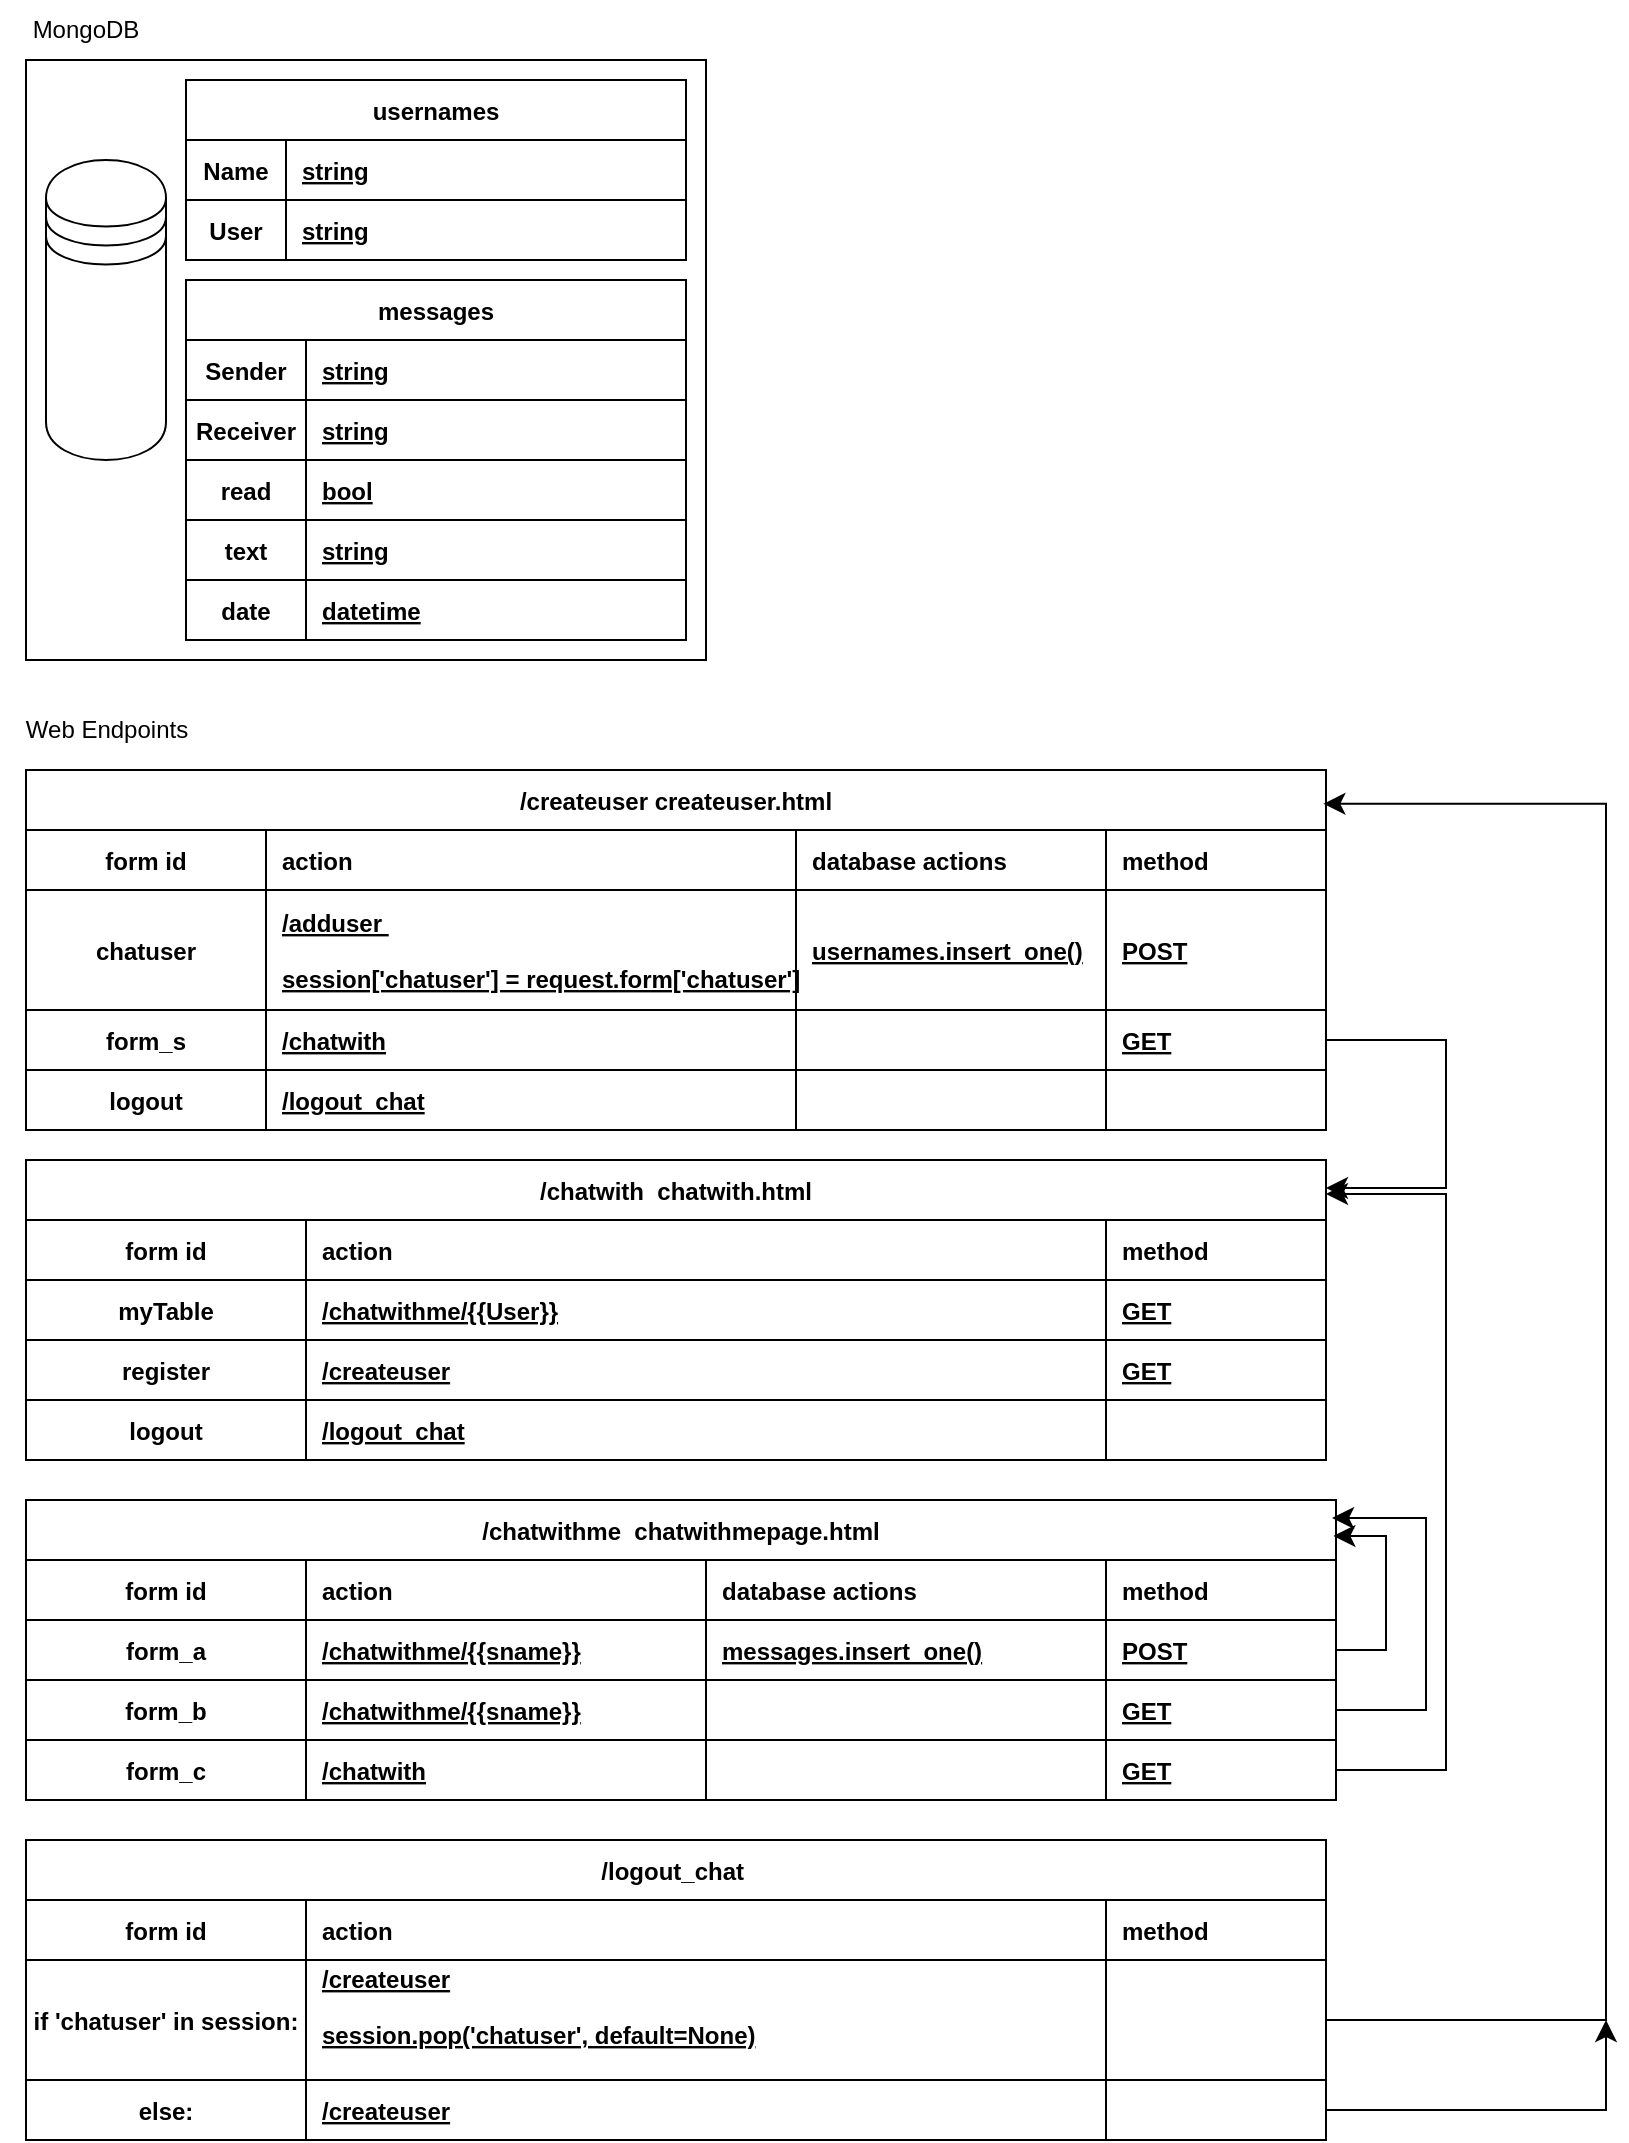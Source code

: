 <mxfile version="24.4.0" type="device">
  <diagram id="R2lEEEUBdFMjLlhIrx00" name="Page-1">
    <mxGraphModel dx="1365" dy="1927" grid="1" gridSize="10" guides="1" tooltips="1" connect="1" arrows="1" fold="1" page="1" pageScale="1" pageWidth="850" pageHeight="1100" math="0" shadow="0" extFonts="Permanent Marker^https://fonts.googleapis.com/css?family=Permanent+Marker">
      <root>
        <mxCell id="0" />
        <mxCell id="1" parent="0" />
        <mxCell id="6fW7ZVG2jqloHNHD9Qu5-41" value="" style="rounded=0;whiteSpace=wrap;html=1;" vertex="1" parent="1">
          <mxGeometry x="250" y="-250" width="340" height="300" as="geometry" />
        </mxCell>
        <mxCell id="C-vyLk0tnHw3VtMMgP7b-23" value="usernames" style="shape=table;startSize=30;container=1;collapsible=1;childLayout=tableLayout;fixedRows=1;rowLines=0;fontStyle=1;align=center;resizeLast=1;" parent="1" vertex="1">
          <mxGeometry x="330" y="-240" width="250" height="90" as="geometry" />
        </mxCell>
        <mxCell id="C-vyLk0tnHw3VtMMgP7b-24" value="" style="shape=partialRectangle;collapsible=0;dropTarget=0;pointerEvents=0;fillColor=none;points=[[0,0.5],[1,0.5]];portConstraint=eastwest;top=0;left=0;right=0;bottom=1;" parent="C-vyLk0tnHw3VtMMgP7b-23" vertex="1">
          <mxGeometry y="30" width="250" height="30" as="geometry" />
        </mxCell>
        <mxCell id="C-vyLk0tnHw3VtMMgP7b-25" value="Name" style="shape=partialRectangle;overflow=hidden;connectable=0;fillColor=none;top=0;left=0;bottom=0;right=0;fontStyle=1;" parent="C-vyLk0tnHw3VtMMgP7b-24" vertex="1">
          <mxGeometry width="50" height="30" as="geometry">
            <mxRectangle width="50" height="30" as="alternateBounds" />
          </mxGeometry>
        </mxCell>
        <mxCell id="C-vyLk0tnHw3VtMMgP7b-26" value="string" style="shape=partialRectangle;overflow=hidden;connectable=0;fillColor=none;top=0;left=0;bottom=0;right=0;align=left;spacingLeft=6;fontStyle=5;" parent="C-vyLk0tnHw3VtMMgP7b-24" vertex="1">
          <mxGeometry x="50" width="200" height="30" as="geometry">
            <mxRectangle width="200" height="30" as="alternateBounds" />
          </mxGeometry>
        </mxCell>
        <mxCell id="6fW7ZVG2jqloHNHD9Qu5-151" style="shape=partialRectangle;collapsible=0;dropTarget=0;pointerEvents=0;fillColor=none;points=[[0,0.5],[1,0.5]];portConstraint=eastwest;top=0;left=0;right=0;bottom=1;" vertex="1" parent="C-vyLk0tnHw3VtMMgP7b-23">
          <mxGeometry y="60" width="250" height="30" as="geometry" />
        </mxCell>
        <mxCell id="6fW7ZVG2jqloHNHD9Qu5-152" value="User" style="shape=partialRectangle;overflow=hidden;connectable=0;fillColor=none;top=0;left=0;bottom=0;right=0;fontStyle=1;" vertex="1" parent="6fW7ZVG2jqloHNHD9Qu5-151">
          <mxGeometry width="50" height="30" as="geometry">
            <mxRectangle width="50" height="30" as="alternateBounds" />
          </mxGeometry>
        </mxCell>
        <mxCell id="6fW7ZVG2jqloHNHD9Qu5-153" value="string" style="shape=partialRectangle;overflow=hidden;connectable=0;fillColor=none;top=0;left=0;bottom=0;right=0;align=left;spacingLeft=6;fontStyle=5;" vertex="1" parent="6fW7ZVG2jqloHNHD9Qu5-151">
          <mxGeometry x="50" width="200" height="30" as="geometry">
            <mxRectangle width="200" height="30" as="alternateBounds" />
          </mxGeometry>
        </mxCell>
        <mxCell id="6fW7ZVG2jqloHNHD9Qu5-1" value="" style="shape=datastore;whiteSpace=wrap;html=1;" vertex="1" parent="1">
          <mxGeometry x="260" y="-200" width="60" height="150" as="geometry" />
        </mxCell>
        <mxCell id="6fW7ZVG2jqloHNHD9Qu5-17" value="messages" style="shape=table;startSize=30;container=1;collapsible=1;childLayout=tableLayout;fixedRows=1;rowLines=0;fontStyle=1;align=center;resizeLast=1;" vertex="1" parent="1">
          <mxGeometry x="330" y="-140" width="250" height="180" as="geometry" />
        </mxCell>
        <mxCell id="6fW7ZVG2jqloHNHD9Qu5-18" value="" style="shape=partialRectangle;collapsible=0;dropTarget=0;pointerEvents=0;fillColor=none;points=[[0,0.5],[1,0.5]];portConstraint=eastwest;top=0;left=0;right=0;bottom=1;" vertex="1" parent="6fW7ZVG2jqloHNHD9Qu5-17">
          <mxGeometry y="30" width="250" height="30" as="geometry" />
        </mxCell>
        <mxCell id="6fW7ZVG2jqloHNHD9Qu5-19" value="Sender" style="shape=partialRectangle;overflow=hidden;connectable=0;fillColor=none;top=0;left=0;bottom=0;right=0;fontStyle=1;" vertex="1" parent="6fW7ZVG2jqloHNHD9Qu5-18">
          <mxGeometry width="60" height="30" as="geometry">
            <mxRectangle width="60" height="30" as="alternateBounds" />
          </mxGeometry>
        </mxCell>
        <mxCell id="6fW7ZVG2jqloHNHD9Qu5-20" value="string" style="shape=partialRectangle;overflow=hidden;connectable=0;fillColor=none;top=0;left=0;bottom=0;right=0;align=left;spacingLeft=6;fontStyle=5;" vertex="1" parent="6fW7ZVG2jqloHNHD9Qu5-18">
          <mxGeometry x="60" width="190" height="30" as="geometry">
            <mxRectangle width="190" height="30" as="alternateBounds" />
          </mxGeometry>
        </mxCell>
        <mxCell id="6fW7ZVG2jqloHNHD9Qu5-33" style="shape=partialRectangle;collapsible=0;dropTarget=0;pointerEvents=0;fillColor=none;points=[[0,0.5],[1,0.5]];portConstraint=eastwest;top=0;left=0;right=0;bottom=1;" vertex="1" parent="6fW7ZVG2jqloHNHD9Qu5-17">
          <mxGeometry y="60" width="250" height="30" as="geometry" />
        </mxCell>
        <mxCell id="6fW7ZVG2jqloHNHD9Qu5-34" value="Receiver" style="shape=partialRectangle;overflow=hidden;connectable=0;fillColor=none;top=0;left=0;bottom=0;right=0;fontStyle=1;" vertex="1" parent="6fW7ZVG2jqloHNHD9Qu5-33">
          <mxGeometry width="60" height="30" as="geometry">
            <mxRectangle width="60" height="30" as="alternateBounds" />
          </mxGeometry>
        </mxCell>
        <mxCell id="6fW7ZVG2jqloHNHD9Qu5-35" value="string" style="shape=partialRectangle;overflow=hidden;connectable=0;fillColor=none;top=0;left=0;bottom=0;right=0;align=left;spacingLeft=6;fontStyle=5;" vertex="1" parent="6fW7ZVG2jqloHNHD9Qu5-33">
          <mxGeometry x="60" width="190" height="30" as="geometry">
            <mxRectangle width="190" height="30" as="alternateBounds" />
          </mxGeometry>
        </mxCell>
        <mxCell id="6fW7ZVG2jqloHNHD9Qu5-30" style="shape=partialRectangle;collapsible=0;dropTarget=0;pointerEvents=0;fillColor=none;points=[[0,0.5],[1,0.5]];portConstraint=eastwest;top=0;left=0;right=0;bottom=1;" vertex="1" parent="6fW7ZVG2jqloHNHD9Qu5-17">
          <mxGeometry y="90" width="250" height="30" as="geometry" />
        </mxCell>
        <mxCell id="6fW7ZVG2jqloHNHD9Qu5-31" value="read" style="shape=partialRectangle;overflow=hidden;connectable=0;fillColor=none;top=0;left=0;bottom=0;right=0;fontStyle=1;" vertex="1" parent="6fW7ZVG2jqloHNHD9Qu5-30">
          <mxGeometry width="60" height="30" as="geometry">
            <mxRectangle width="60" height="30" as="alternateBounds" />
          </mxGeometry>
        </mxCell>
        <mxCell id="6fW7ZVG2jqloHNHD9Qu5-32" value="bool" style="shape=partialRectangle;overflow=hidden;connectable=0;fillColor=none;top=0;left=0;bottom=0;right=0;align=left;spacingLeft=6;fontStyle=5;" vertex="1" parent="6fW7ZVG2jqloHNHD9Qu5-30">
          <mxGeometry x="60" width="190" height="30" as="geometry">
            <mxRectangle width="190" height="30" as="alternateBounds" />
          </mxGeometry>
        </mxCell>
        <mxCell id="6fW7ZVG2jqloHNHD9Qu5-27" style="shape=partialRectangle;collapsible=0;dropTarget=0;pointerEvents=0;fillColor=none;points=[[0,0.5],[1,0.5]];portConstraint=eastwest;top=0;left=0;right=0;bottom=1;" vertex="1" parent="6fW7ZVG2jqloHNHD9Qu5-17">
          <mxGeometry y="120" width="250" height="30" as="geometry" />
        </mxCell>
        <mxCell id="6fW7ZVG2jqloHNHD9Qu5-28" value="text" style="shape=partialRectangle;overflow=hidden;connectable=0;fillColor=none;top=0;left=0;bottom=0;right=0;fontStyle=1;" vertex="1" parent="6fW7ZVG2jqloHNHD9Qu5-27">
          <mxGeometry width="60" height="30" as="geometry">
            <mxRectangle width="60" height="30" as="alternateBounds" />
          </mxGeometry>
        </mxCell>
        <mxCell id="6fW7ZVG2jqloHNHD9Qu5-29" value="string" style="shape=partialRectangle;overflow=hidden;connectable=0;fillColor=none;top=0;left=0;bottom=0;right=0;align=left;spacingLeft=6;fontStyle=5;" vertex="1" parent="6fW7ZVG2jqloHNHD9Qu5-27">
          <mxGeometry x="60" width="190" height="30" as="geometry">
            <mxRectangle width="190" height="30" as="alternateBounds" />
          </mxGeometry>
        </mxCell>
        <mxCell id="6fW7ZVG2jqloHNHD9Qu5-24" style="shape=partialRectangle;collapsible=0;dropTarget=0;pointerEvents=0;fillColor=none;points=[[0,0.5],[1,0.5]];portConstraint=eastwest;top=0;left=0;right=0;bottom=1;" vertex="1" parent="6fW7ZVG2jqloHNHD9Qu5-17">
          <mxGeometry y="150" width="250" height="30" as="geometry" />
        </mxCell>
        <mxCell id="6fW7ZVG2jqloHNHD9Qu5-25" value="date" style="shape=partialRectangle;overflow=hidden;connectable=0;fillColor=none;top=0;left=0;bottom=0;right=0;fontStyle=1;" vertex="1" parent="6fW7ZVG2jqloHNHD9Qu5-24">
          <mxGeometry width="60" height="30" as="geometry">
            <mxRectangle width="60" height="30" as="alternateBounds" />
          </mxGeometry>
        </mxCell>
        <mxCell id="6fW7ZVG2jqloHNHD9Qu5-26" value="datetime" style="shape=partialRectangle;overflow=hidden;connectable=0;fillColor=none;top=0;left=0;bottom=0;right=0;align=left;spacingLeft=6;fontStyle=5;" vertex="1" parent="6fW7ZVG2jqloHNHD9Qu5-24">
          <mxGeometry x="60" width="190" height="30" as="geometry">
            <mxRectangle width="190" height="30" as="alternateBounds" />
          </mxGeometry>
        </mxCell>
        <mxCell id="6fW7ZVG2jqloHNHD9Qu5-39" value="MongoDB" style="text;html=1;align=center;verticalAlign=middle;whiteSpace=wrap;rounded=0;" vertex="1" parent="1">
          <mxGeometry x="250" y="-280" width="60" height="30" as="geometry" />
        </mxCell>
        <mxCell id="6fW7ZVG2jqloHNHD9Qu5-42" value="Web Endpoints" style="text;html=1;align=center;verticalAlign=middle;whiteSpace=wrap;rounded=5;" vertex="1" parent="1">
          <mxGeometry x="237.5" y="65" width="105" height="40" as="geometry" />
        </mxCell>
        <mxCell id="6fW7ZVG2jqloHNHD9Qu5-43" value="/createuser createuser.html" style="shape=table;startSize=30;container=1;collapsible=1;childLayout=tableLayout;fixedRows=1;rowLines=0;fontStyle=1;align=center;resizeLast=1;" vertex="1" parent="1">
          <mxGeometry x="250" y="105" width="650" height="180" as="geometry" />
        </mxCell>
        <mxCell id="6fW7ZVG2jqloHNHD9Qu5-53" style="shape=partialRectangle;collapsible=0;dropTarget=0;pointerEvents=0;fillColor=none;points=[[0,0.5],[1,0.5]];portConstraint=eastwest;top=0;left=0;right=0;bottom=1;" vertex="1" parent="6fW7ZVG2jqloHNHD9Qu5-43">
          <mxGeometry y="30" width="650" height="30" as="geometry" />
        </mxCell>
        <mxCell id="6fW7ZVG2jqloHNHD9Qu5-54" value="form id" style="shape=partialRectangle;overflow=hidden;connectable=0;fillColor=none;top=0;left=0;bottom=0;right=0;fontStyle=1;" vertex="1" parent="6fW7ZVG2jqloHNHD9Qu5-53">
          <mxGeometry width="120" height="30" as="geometry">
            <mxRectangle width="120" height="30" as="alternateBounds" />
          </mxGeometry>
        </mxCell>
        <mxCell id="6fW7ZVG2jqloHNHD9Qu5-55" value="action" style="shape=partialRectangle;overflow=hidden;connectable=0;fillColor=none;top=0;left=0;bottom=0;right=0;align=left;spacingLeft=6;fontStyle=1;" vertex="1" parent="6fW7ZVG2jqloHNHD9Qu5-53">
          <mxGeometry x="120" width="265" height="30" as="geometry">
            <mxRectangle width="265" height="30" as="alternateBounds" />
          </mxGeometry>
        </mxCell>
        <mxCell id="6fW7ZVG2jqloHNHD9Qu5-147" value="database actions" style="shape=partialRectangle;overflow=hidden;connectable=0;fillColor=none;top=0;left=0;bottom=0;right=0;align=left;spacingLeft=6;fontStyle=1;" vertex="1" parent="6fW7ZVG2jqloHNHD9Qu5-53">
          <mxGeometry x="385" width="155" height="30" as="geometry">
            <mxRectangle width="155" height="30" as="alternateBounds" />
          </mxGeometry>
        </mxCell>
        <mxCell id="6fW7ZVG2jqloHNHD9Qu5-56" value="method" style="shape=partialRectangle;overflow=hidden;connectable=0;fillColor=none;top=0;left=0;bottom=0;right=0;align=left;spacingLeft=6;fontStyle=1;" vertex="1" parent="6fW7ZVG2jqloHNHD9Qu5-53">
          <mxGeometry x="540" width="110" height="30" as="geometry">
            <mxRectangle width="110" height="30" as="alternateBounds" />
          </mxGeometry>
        </mxCell>
        <mxCell id="6fW7ZVG2jqloHNHD9Qu5-44" value="" style="shape=partialRectangle;collapsible=0;dropTarget=0;pointerEvents=0;fillColor=none;points=[[0,0.5],[1,0.5]];portConstraint=eastwest;top=0;left=0;right=0;bottom=1;" vertex="1" parent="6fW7ZVG2jqloHNHD9Qu5-43">
          <mxGeometry y="60" width="650" height="60" as="geometry" />
        </mxCell>
        <mxCell id="6fW7ZVG2jqloHNHD9Qu5-45" value="chatuser" style="shape=partialRectangle;overflow=hidden;connectable=0;fillColor=none;top=0;left=0;bottom=0;right=0;fontStyle=1;" vertex="1" parent="6fW7ZVG2jqloHNHD9Qu5-44">
          <mxGeometry width="120" height="60" as="geometry">
            <mxRectangle width="120" height="60" as="alternateBounds" />
          </mxGeometry>
        </mxCell>
        <mxCell id="6fW7ZVG2jqloHNHD9Qu5-46" value="" style="shape=partialRectangle;overflow=hidden;connectable=0;fillColor=none;top=0;left=0;bottom=0;right=0;align=left;spacingLeft=6;fontStyle=5;" vertex="1" parent="6fW7ZVG2jqloHNHD9Qu5-44">
          <mxGeometry x="120" width="265" height="60" as="geometry">
            <mxRectangle width="265" height="60" as="alternateBounds" />
          </mxGeometry>
        </mxCell>
        <mxCell id="6fW7ZVG2jqloHNHD9Qu5-148" value="usernames.insert_one()" style="shape=partialRectangle;overflow=hidden;connectable=0;fillColor=none;top=0;left=0;bottom=0;right=0;align=left;spacingLeft=6;fontStyle=5;" vertex="1" parent="6fW7ZVG2jqloHNHD9Qu5-44">
          <mxGeometry x="385" width="155" height="60" as="geometry">
            <mxRectangle width="155" height="60" as="alternateBounds" />
          </mxGeometry>
        </mxCell>
        <mxCell id="6fW7ZVG2jqloHNHD9Qu5-57" value="POST" style="shape=partialRectangle;overflow=hidden;connectable=0;fillColor=none;top=0;left=0;bottom=0;right=0;align=left;spacingLeft=6;fontStyle=5;" vertex="1" parent="6fW7ZVG2jqloHNHD9Qu5-44">
          <mxGeometry x="540" width="110" height="60" as="geometry">
            <mxRectangle width="110" height="60" as="alternateBounds" />
          </mxGeometry>
        </mxCell>
        <mxCell id="6fW7ZVG2jqloHNHD9Qu5-47" style="shape=partialRectangle;collapsible=0;dropTarget=0;pointerEvents=0;fillColor=none;points=[[0,0.5],[1,0.5]];portConstraint=eastwest;top=0;left=0;right=0;bottom=1;" vertex="1" parent="6fW7ZVG2jqloHNHD9Qu5-43">
          <mxGeometry y="120" width="650" height="30" as="geometry" />
        </mxCell>
        <mxCell id="6fW7ZVG2jqloHNHD9Qu5-48" value="form_s" style="shape=partialRectangle;overflow=hidden;connectable=0;fillColor=none;top=0;left=0;bottom=0;right=0;fontStyle=1;" vertex="1" parent="6fW7ZVG2jqloHNHD9Qu5-47">
          <mxGeometry width="120" height="30" as="geometry">
            <mxRectangle width="120" height="30" as="alternateBounds" />
          </mxGeometry>
        </mxCell>
        <mxCell id="6fW7ZVG2jqloHNHD9Qu5-49" value="/chatwith" style="shape=partialRectangle;overflow=hidden;connectable=0;fillColor=none;top=0;left=0;bottom=0;right=0;align=left;spacingLeft=6;fontStyle=5;" vertex="1" parent="6fW7ZVG2jqloHNHD9Qu5-47">
          <mxGeometry x="120" width="265" height="30" as="geometry">
            <mxRectangle width="265" height="30" as="alternateBounds" />
          </mxGeometry>
        </mxCell>
        <mxCell id="6fW7ZVG2jqloHNHD9Qu5-149" style="shape=partialRectangle;overflow=hidden;connectable=0;fillColor=none;top=0;left=0;bottom=0;right=0;align=left;spacingLeft=6;fontStyle=5;" vertex="1" parent="6fW7ZVG2jqloHNHD9Qu5-47">
          <mxGeometry x="385" width="155" height="30" as="geometry">
            <mxRectangle width="155" height="30" as="alternateBounds" />
          </mxGeometry>
        </mxCell>
        <mxCell id="6fW7ZVG2jqloHNHD9Qu5-58" value="GET" style="shape=partialRectangle;overflow=hidden;connectable=0;fillColor=none;top=0;left=0;bottom=0;right=0;align=left;spacingLeft=6;fontStyle=5;" vertex="1" parent="6fW7ZVG2jqloHNHD9Qu5-47">
          <mxGeometry x="540" width="110" height="30" as="geometry">
            <mxRectangle width="110" height="30" as="alternateBounds" />
          </mxGeometry>
        </mxCell>
        <mxCell id="6fW7ZVG2jqloHNHD9Qu5-50" style="shape=partialRectangle;collapsible=0;dropTarget=0;pointerEvents=0;fillColor=none;points=[[0,0.5],[1,0.5]];portConstraint=eastwest;top=0;left=0;right=0;bottom=1;" vertex="1" parent="6fW7ZVG2jqloHNHD9Qu5-43">
          <mxGeometry y="150" width="650" height="30" as="geometry" />
        </mxCell>
        <mxCell id="6fW7ZVG2jqloHNHD9Qu5-51" value="logout" style="shape=partialRectangle;overflow=hidden;connectable=0;fillColor=none;top=0;left=0;bottom=0;right=0;fontStyle=1;" vertex="1" parent="6fW7ZVG2jqloHNHD9Qu5-50">
          <mxGeometry width="120" height="30" as="geometry">
            <mxRectangle width="120" height="30" as="alternateBounds" />
          </mxGeometry>
        </mxCell>
        <mxCell id="6fW7ZVG2jqloHNHD9Qu5-52" value="/logout_chat" style="shape=partialRectangle;overflow=hidden;connectable=0;fillColor=none;top=0;left=0;bottom=0;right=0;align=left;spacingLeft=6;fontStyle=5;" vertex="1" parent="6fW7ZVG2jqloHNHD9Qu5-50">
          <mxGeometry x="120" width="265" height="30" as="geometry">
            <mxRectangle width="265" height="30" as="alternateBounds" />
          </mxGeometry>
        </mxCell>
        <mxCell id="6fW7ZVG2jqloHNHD9Qu5-150" style="shape=partialRectangle;overflow=hidden;connectable=0;fillColor=none;top=0;left=0;bottom=0;right=0;align=left;spacingLeft=6;fontStyle=5;" vertex="1" parent="6fW7ZVG2jqloHNHD9Qu5-50">
          <mxGeometry x="385" width="155" height="30" as="geometry">
            <mxRectangle width="155" height="30" as="alternateBounds" />
          </mxGeometry>
        </mxCell>
        <mxCell id="6fW7ZVG2jqloHNHD9Qu5-59" style="shape=partialRectangle;overflow=hidden;connectable=0;fillColor=none;top=0;left=0;bottom=0;right=0;align=left;spacingLeft=6;fontStyle=5;" vertex="1" parent="6fW7ZVG2jqloHNHD9Qu5-50">
          <mxGeometry x="540" width="110" height="30" as="geometry">
            <mxRectangle width="110" height="30" as="alternateBounds" />
          </mxGeometry>
        </mxCell>
        <mxCell id="6fW7ZVG2jqloHNHD9Qu5-60" value="/adduser &#xa;&#xa;session[&#39;chatuser&#39;] = request.form[&#39;chatuser&#39;]" style="shape=partialRectangle;overflow=hidden;connectable=0;fillColor=none;top=0;left=0;bottom=0;right=0;align=left;spacingLeft=6;fontStyle=5;" vertex="1" parent="1">
          <mxGeometry x="370" y="170" width="267.5" height="50" as="geometry">
            <mxRectangle width="220" height="30" as="alternateBounds" />
          </mxGeometry>
        </mxCell>
        <mxCell id="6fW7ZVG2jqloHNHD9Qu5-61" value="/chatwith  chatwith.html" style="shape=table;startSize=30;container=1;collapsible=1;childLayout=tableLayout;fixedRows=1;rowLines=0;fontStyle=1;align=center;resizeLast=1;" vertex="1" parent="1">
          <mxGeometry x="250" y="300" width="650" height="150" as="geometry" />
        </mxCell>
        <mxCell id="6fW7ZVG2jqloHNHD9Qu5-62" style="shape=partialRectangle;collapsible=0;dropTarget=0;pointerEvents=0;fillColor=none;points=[[0,0.5],[1,0.5]];portConstraint=eastwest;top=0;left=0;right=0;bottom=1;" vertex="1" parent="6fW7ZVG2jqloHNHD9Qu5-61">
          <mxGeometry y="30" width="650" height="30" as="geometry" />
        </mxCell>
        <mxCell id="6fW7ZVG2jqloHNHD9Qu5-63" value="form id" style="shape=partialRectangle;overflow=hidden;connectable=0;fillColor=none;top=0;left=0;bottom=0;right=0;fontStyle=1;" vertex="1" parent="6fW7ZVG2jqloHNHD9Qu5-62">
          <mxGeometry width="140" height="30" as="geometry">
            <mxRectangle width="140" height="30" as="alternateBounds" />
          </mxGeometry>
        </mxCell>
        <mxCell id="6fW7ZVG2jqloHNHD9Qu5-64" value="action" style="shape=partialRectangle;overflow=hidden;connectable=0;fillColor=none;top=0;left=0;bottom=0;right=0;align=left;spacingLeft=6;fontStyle=1;" vertex="1" parent="6fW7ZVG2jqloHNHD9Qu5-62">
          <mxGeometry x="140" width="400" height="30" as="geometry">
            <mxRectangle width="400" height="30" as="alternateBounds" />
          </mxGeometry>
        </mxCell>
        <mxCell id="6fW7ZVG2jqloHNHD9Qu5-65" value="method" style="shape=partialRectangle;overflow=hidden;connectable=0;fillColor=none;top=0;left=0;bottom=0;right=0;align=left;spacingLeft=6;fontStyle=1;" vertex="1" parent="6fW7ZVG2jqloHNHD9Qu5-62">
          <mxGeometry x="540" width="110" height="30" as="geometry">
            <mxRectangle width="110" height="30" as="alternateBounds" />
          </mxGeometry>
        </mxCell>
        <mxCell id="6fW7ZVG2jqloHNHD9Qu5-66" value="" style="shape=partialRectangle;collapsible=0;dropTarget=0;pointerEvents=0;fillColor=none;points=[[0,0.5],[1,0.5]];portConstraint=eastwest;top=0;left=0;right=0;bottom=1;" vertex="1" parent="6fW7ZVG2jqloHNHD9Qu5-61">
          <mxGeometry y="60" width="650" height="30" as="geometry" />
        </mxCell>
        <mxCell id="6fW7ZVG2jqloHNHD9Qu5-67" value="myTable" style="shape=partialRectangle;overflow=hidden;connectable=0;fillColor=none;top=0;left=0;bottom=0;right=0;fontStyle=1;" vertex="1" parent="6fW7ZVG2jqloHNHD9Qu5-66">
          <mxGeometry width="140" height="30" as="geometry">
            <mxRectangle width="140" height="30" as="alternateBounds" />
          </mxGeometry>
        </mxCell>
        <mxCell id="6fW7ZVG2jqloHNHD9Qu5-68" value="/chatwithme/{{User}}" style="shape=partialRectangle;overflow=hidden;connectable=0;fillColor=none;top=0;left=0;bottom=0;right=0;align=left;spacingLeft=6;fontStyle=5;" vertex="1" parent="6fW7ZVG2jqloHNHD9Qu5-66">
          <mxGeometry x="140" width="400" height="30" as="geometry">
            <mxRectangle width="400" height="30" as="alternateBounds" />
          </mxGeometry>
        </mxCell>
        <mxCell id="6fW7ZVG2jqloHNHD9Qu5-69" value="GET" style="shape=partialRectangle;overflow=hidden;connectable=0;fillColor=none;top=0;left=0;bottom=0;right=0;align=left;spacingLeft=6;fontStyle=5;" vertex="1" parent="6fW7ZVG2jqloHNHD9Qu5-66">
          <mxGeometry x="540" width="110" height="30" as="geometry">
            <mxRectangle width="110" height="30" as="alternateBounds" />
          </mxGeometry>
        </mxCell>
        <mxCell id="6fW7ZVG2jqloHNHD9Qu5-70" style="shape=partialRectangle;collapsible=0;dropTarget=0;pointerEvents=0;fillColor=none;points=[[0,0.5],[1,0.5]];portConstraint=eastwest;top=0;left=0;right=0;bottom=1;" vertex="1" parent="6fW7ZVG2jqloHNHD9Qu5-61">
          <mxGeometry y="90" width="650" height="30" as="geometry" />
        </mxCell>
        <mxCell id="6fW7ZVG2jqloHNHD9Qu5-71" value="register" style="shape=partialRectangle;overflow=hidden;connectable=0;fillColor=none;top=0;left=0;bottom=0;right=0;fontStyle=1;" vertex="1" parent="6fW7ZVG2jqloHNHD9Qu5-70">
          <mxGeometry width="140" height="30" as="geometry">
            <mxRectangle width="140" height="30" as="alternateBounds" />
          </mxGeometry>
        </mxCell>
        <mxCell id="6fW7ZVG2jqloHNHD9Qu5-72" value="/createuser" style="shape=partialRectangle;overflow=hidden;connectable=0;fillColor=none;top=0;left=0;bottom=0;right=0;align=left;spacingLeft=6;fontStyle=5;" vertex="1" parent="6fW7ZVG2jqloHNHD9Qu5-70">
          <mxGeometry x="140" width="400" height="30" as="geometry">
            <mxRectangle width="400" height="30" as="alternateBounds" />
          </mxGeometry>
        </mxCell>
        <mxCell id="6fW7ZVG2jqloHNHD9Qu5-73" value="GET" style="shape=partialRectangle;overflow=hidden;connectable=0;fillColor=none;top=0;left=0;bottom=0;right=0;align=left;spacingLeft=6;fontStyle=5;" vertex="1" parent="6fW7ZVG2jqloHNHD9Qu5-70">
          <mxGeometry x="540" width="110" height="30" as="geometry">
            <mxRectangle width="110" height="30" as="alternateBounds" />
          </mxGeometry>
        </mxCell>
        <mxCell id="6fW7ZVG2jqloHNHD9Qu5-74" style="shape=partialRectangle;collapsible=0;dropTarget=0;pointerEvents=0;fillColor=none;points=[[0,0.5],[1,0.5]];portConstraint=eastwest;top=0;left=0;right=0;bottom=1;" vertex="1" parent="6fW7ZVG2jqloHNHD9Qu5-61">
          <mxGeometry y="120" width="650" height="30" as="geometry" />
        </mxCell>
        <mxCell id="6fW7ZVG2jqloHNHD9Qu5-75" value="logout" style="shape=partialRectangle;overflow=hidden;connectable=0;fillColor=none;top=0;left=0;bottom=0;right=0;fontStyle=1;" vertex="1" parent="6fW7ZVG2jqloHNHD9Qu5-74">
          <mxGeometry width="140" height="30" as="geometry">
            <mxRectangle width="140" height="30" as="alternateBounds" />
          </mxGeometry>
        </mxCell>
        <mxCell id="6fW7ZVG2jqloHNHD9Qu5-76" value="/logout_chat" style="shape=partialRectangle;overflow=hidden;connectable=0;fillColor=none;top=0;left=0;bottom=0;right=0;align=left;spacingLeft=6;fontStyle=5;" vertex="1" parent="6fW7ZVG2jqloHNHD9Qu5-74">
          <mxGeometry x="140" width="400" height="30" as="geometry">
            <mxRectangle width="400" height="30" as="alternateBounds" />
          </mxGeometry>
        </mxCell>
        <mxCell id="6fW7ZVG2jqloHNHD9Qu5-77" style="shape=partialRectangle;overflow=hidden;connectable=0;fillColor=none;top=0;left=0;bottom=0;right=0;align=left;spacingLeft=6;fontStyle=5;" vertex="1" parent="6fW7ZVG2jqloHNHD9Qu5-74">
          <mxGeometry x="540" width="110" height="30" as="geometry">
            <mxRectangle width="110" height="30" as="alternateBounds" />
          </mxGeometry>
        </mxCell>
        <mxCell id="6fW7ZVG2jqloHNHD9Qu5-78" value="/chatwithme  chatwithmepage.html" style="shape=table;startSize=30;container=1;collapsible=1;childLayout=tableLayout;fixedRows=1;rowLines=0;fontStyle=1;align=center;resizeLast=1;" vertex="1" parent="1">
          <mxGeometry x="250" y="470" width="655" height="150" as="geometry" />
        </mxCell>
        <mxCell id="6fW7ZVG2jqloHNHD9Qu5-79" style="shape=partialRectangle;collapsible=0;dropTarget=0;pointerEvents=0;fillColor=none;points=[[0,0.5],[1,0.5]];portConstraint=eastwest;top=0;left=0;right=0;bottom=1;" vertex="1" parent="6fW7ZVG2jqloHNHD9Qu5-78">
          <mxGeometry y="30" width="655" height="30" as="geometry" />
        </mxCell>
        <mxCell id="6fW7ZVG2jqloHNHD9Qu5-80" value="form id" style="shape=partialRectangle;overflow=hidden;connectable=0;fillColor=none;top=0;left=0;bottom=0;right=0;fontStyle=1;" vertex="1" parent="6fW7ZVG2jqloHNHD9Qu5-79">
          <mxGeometry width="140" height="30" as="geometry">
            <mxRectangle width="140" height="30" as="alternateBounds" />
          </mxGeometry>
        </mxCell>
        <mxCell id="6fW7ZVG2jqloHNHD9Qu5-81" value="action" style="shape=partialRectangle;overflow=hidden;connectable=0;fillColor=none;top=0;left=0;bottom=0;right=0;align=left;spacingLeft=6;fontStyle=1;" vertex="1" parent="6fW7ZVG2jqloHNHD9Qu5-79">
          <mxGeometry x="140" width="200" height="30" as="geometry">
            <mxRectangle width="200" height="30" as="alternateBounds" />
          </mxGeometry>
        </mxCell>
        <mxCell id="6fW7ZVG2jqloHNHD9Qu5-143" value="database actions" style="shape=partialRectangle;overflow=hidden;connectable=0;fillColor=none;top=0;left=0;bottom=0;right=0;align=left;spacingLeft=6;fontStyle=1;" vertex="1" parent="6fW7ZVG2jqloHNHD9Qu5-79">
          <mxGeometry x="340" width="200" height="30" as="geometry">
            <mxRectangle width="200" height="30" as="alternateBounds" />
          </mxGeometry>
        </mxCell>
        <mxCell id="6fW7ZVG2jqloHNHD9Qu5-82" value="method" style="shape=partialRectangle;overflow=hidden;connectable=0;fillColor=none;top=0;left=0;bottom=0;right=0;align=left;spacingLeft=6;fontStyle=1;" vertex="1" parent="6fW7ZVG2jqloHNHD9Qu5-79">
          <mxGeometry x="540" width="115" height="30" as="geometry">
            <mxRectangle width="115" height="30" as="alternateBounds" />
          </mxGeometry>
        </mxCell>
        <mxCell id="6fW7ZVG2jqloHNHD9Qu5-83" value="" style="shape=partialRectangle;collapsible=0;dropTarget=0;pointerEvents=0;fillColor=none;points=[[0,0.5],[1,0.5]];portConstraint=eastwest;top=0;left=0;right=0;bottom=1;" vertex="1" parent="6fW7ZVG2jqloHNHD9Qu5-78">
          <mxGeometry y="60" width="655" height="30" as="geometry" />
        </mxCell>
        <mxCell id="6fW7ZVG2jqloHNHD9Qu5-84" value="form_a" style="shape=partialRectangle;overflow=hidden;connectable=0;fillColor=none;top=0;left=0;bottom=0;right=0;fontStyle=1;" vertex="1" parent="6fW7ZVG2jqloHNHD9Qu5-83">
          <mxGeometry width="140" height="30" as="geometry">
            <mxRectangle width="140" height="30" as="alternateBounds" />
          </mxGeometry>
        </mxCell>
        <mxCell id="6fW7ZVG2jqloHNHD9Qu5-85" value="/chatwithme/{{sname}}" style="shape=partialRectangle;overflow=hidden;connectable=0;fillColor=none;top=0;left=0;bottom=0;right=0;align=left;spacingLeft=6;fontStyle=5;" vertex="1" parent="6fW7ZVG2jqloHNHD9Qu5-83">
          <mxGeometry x="140" width="200" height="30" as="geometry">
            <mxRectangle width="200" height="30" as="alternateBounds" />
          </mxGeometry>
        </mxCell>
        <mxCell id="6fW7ZVG2jqloHNHD9Qu5-144" value="messages.insert_one()" style="shape=partialRectangle;overflow=hidden;connectable=0;fillColor=none;top=0;left=0;bottom=0;right=0;align=left;spacingLeft=6;fontStyle=5;" vertex="1" parent="6fW7ZVG2jqloHNHD9Qu5-83">
          <mxGeometry x="340" width="200" height="30" as="geometry">
            <mxRectangle width="200" height="30" as="alternateBounds" />
          </mxGeometry>
        </mxCell>
        <mxCell id="6fW7ZVG2jqloHNHD9Qu5-86" value="POST" style="shape=partialRectangle;overflow=hidden;connectable=0;fillColor=none;top=0;left=0;bottom=0;right=0;align=left;spacingLeft=6;fontStyle=5;" vertex="1" parent="6fW7ZVG2jqloHNHD9Qu5-83">
          <mxGeometry x="540" width="115" height="30" as="geometry">
            <mxRectangle width="115" height="30" as="alternateBounds" />
          </mxGeometry>
        </mxCell>
        <mxCell id="6fW7ZVG2jqloHNHD9Qu5-87" style="shape=partialRectangle;collapsible=0;dropTarget=0;pointerEvents=0;fillColor=none;points=[[0,0.5],[1,0.5]];portConstraint=eastwest;top=0;left=0;right=0;bottom=1;" vertex="1" parent="6fW7ZVG2jqloHNHD9Qu5-78">
          <mxGeometry y="90" width="655" height="30" as="geometry" />
        </mxCell>
        <mxCell id="6fW7ZVG2jqloHNHD9Qu5-88" value="form_b" style="shape=partialRectangle;overflow=hidden;connectable=0;fillColor=none;top=0;left=0;bottom=0;right=0;fontStyle=1;" vertex="1" parent="6fW7ZVG2jqloHNHD9Qu5-87">
          <mxGeometry width="140" height="30" as="geometry">
            <mxRectangle width="140" height="30" as="alternateBounds" />
          </mxGeometry>
        </mxCell>
        <mxCell id="6fW7ZVG2jqloHNHD9Qu5-89" value="/chatwithme/{{sname}}" style="shape=partialRectangle;overflow=hidden;connectable=0;fillColor=none;top=0;left=0;bottom=0;right=0;align=left;spacingLeft=6;fontStyle=5;" vertex="1" parent="6fW7ZVG2jqloHNHD9Qu5-87">
          <mxGeometry x="140" width="200" height="30" as="geometry">
            <mxRectangle width="200" height="30" as="alternateBounds" />
          </mxGeometry>
        </mxCell>
        <mxCell id="6fW7ZVG2jqloHNHD9Qu5-145" style="shape=partialRectangle;overflow=hidden;connectable=0;fillColor=none;top=0;left=0;bottom=0;right=0;align=left;spacingLeft=6;fontStyle=5;" vertex="1" parent="6fW7ZVG2jqloHNHD9Qu5-87">
          <mxGeometry x="340" width="200" height="30" as="geometry">
            <mxRectangle width="200" height="30" as="alternateBounds" />
          </mxGeometry>
        </mxCell>
        <mxCell id="6fW7ZVG2jqloHNHD9Qu5-90" value="GET" style="shape=partialRectangle;overflow=hidden;connectable=0;fillColor=none;top=0;left=0;bottom=0;right=0;align=left;spacingLeft=6;fontStyle=5;" vertex="1" parent="6fW7ZVG2jqloHNHD9Qu5-87">
          <mxGeometry x="540" width="115" height="30" as="geometry">
            <mxRectangle width="115" height="30" as="alternateBounds" />
          </mxGeometry>
        </mxCell>
        <mxCell id="6fW7ZVG2jqloHNHD9Qu5-91" style="shape=partialRectangle;collapsible=0;dropTarget=0;pointerEvents=0;fillColor=none;points=[[0,0.5],[1,0.5]];portConstraint=eastwest;top=0;left=0;right=0;bottom=1;" vertex="1" parent="6fW7ZVG2jqloHNHD9Qu5-78">
          <mxGeometry y="120" width="655" height="30" as="geometry" />
        </mxCell>
        <mxCell id="6fW7ZVG2jqloHNHD9Qu5-92" value="form_c" style="shape=partialRectangle;overflow=hidden;connectable=0;fillColor=none;top=0;left=0;bottom=0;right=0;fontStyle=1;" vertex="1" parent="6fW7ZVG2jqloHNHD9Qu5-91">
          <mxGeometry width="140" height="30" as="geometry">
            <mxRectangle width="140" height="30" as="alternateBounds" />
          </mxGeometry>
        </mxCell>
        <mxCell id="6fW7ZVG2jqloHNHD9Qu5-93" value="/chatwith" style="shape=partialRectangle;overflow=hidden;connectable=0;fillColor=none;top=0;left=0;bottom=0;right=0;align=left;spacingLeft=6;fontStyle=5;" vertex="1" parent="6fW7ZVG2jqloHNHD9Qu5-91">
          <mxGeometry x="140" width="200" height="30" as="geometry">
            <mxRectangle width="200" height="30" as="alternateBounds" />
          </mxGeometry>
        </mxCell>
        <mxCell id="6fW7ZVG2jqloHNHD9Qu5-146" style="shape=partialRectangle;overflow=hidden;connectable=0;fillColor=none;top=0;left=0;bottom=0;right=0;align=left;spacingLeft=6;fontStyle=5;" vertex="1" parent="6fW7ZVG2jqloHNHD9Qu5-91">
          <mxGeometry x="340" width="200" height="30" as="geometry">
            <mxRectangle width="200" height="30" as="alternateBounds" />
          </mxGeometry>
        </mxCell>
        <mxCell id="6fW7ZVG2jqloHNHD9Qu5-94" value="GET" style="shape=partialRectangle;overflow=hidden;connectable=0;fillColor=none;top=0;left=0;bottom=0;right=0;align=left;spacingLeft=6;fontStyle=5;" vertex="1" parent="6fW7ZVG2jqloHNHD9Qu5-91">
          <mxGeometry x="540" width="115" height="30" as="geometry">
            <mxRectangle width="115" height="30" as="alternateBounds" />
          </mxGeometry>
        </mxCell>
        <mxCell id="6fW7ZVG2jqloHNHD9Qu5-98" value="" style="edgeStyle=elbowEdgeStyle;endArrow=classic;html=1;rounded=0;endSize=8;startSize=8;exitX=1;exitY=0.5;exitDx=0;exitDy=0;entryX=0.997;entryY=0.06;entryDx=0;entryDy=0;entryPerimeter=0;" edge="1" parent="6fW7ZVG2jqloHNHD9Qu5-78" source="6fW7ZVG2jqloHNHD9Qu5-87" target="6fW7ZVG2jqloHNHD9Qu5-78">
          <mxGeometry width="50" height="50" relative="1" as="geometry">
            <mxPoint x="520" y="105" as="sourcePoint" />
            <mxPoint x="656" y="15" as="targetPoint" />
            <Array as="points">
              <mxPoint x="700" y="60" />
            </Array>
          </mxGeometry>
        </mxCell>
        <mxCell id="6fW7ZVG2jqloHNHD9Qu5-119" value="" style="edgeStyle=elbowEdgeStyle;endArrow=classic;html=1;rounded=0;endSize=8;startSize=8;exitX=1;exitY=0.5;exitDx=0;exitDy=0;entryX=0.998;entryY=0.12;entryDx=0;entryDy=0;entryPerimeter=0;" edge="1" parent="6fW7ZVG2jqloHNHD9Qu5-78" source="6fW7ZVG2jqloHNHD9Qu5-83" target="6fW7ZVG2jqloHNHD9Qu5-78">
          <mxGeometry width="50" height="50" relative="1" as="geometry">
            <mxPoint x="90" y="50" as="sourcePoint" />
            <mxPoint x="460" y="20" as="targetPoint" />
            <Array as="points">
              <mxPoint x="680" y="50" />
            </Array>
          </mxGeometry>
        </mxCell>
        <mxCell id="6fW7ZVG2jqloHNHD9Qu5-96" value="" style="edgeStyle=elbowEdgeStyle;endArrow=classic;html=1;rounded=0;endSize=8;startSize=8;exitX=1;exitY=0.5;exitDx=0;exitDy=0;entryX=1;entryY=0.113;entryDx=0;entryDy=0;entryPerimeter=0;" edge="1" parent="1" source="6fW7ZVG2jqloHNHD9Qu5-91" target="6fW7ZVG2jqloHNHD9Qu5-61">
          <mxGeometry width="50" height="50" relative="1" as="geometry">
            <mxPoint x="910" y="620" as="sourcePoint" />
            <mxPoint x="950" y="310" as="targetPoint" />
            <Array as="points">
              <mxPoint x="960" y="460" />
            </Array>
          </mxGeometry>
        </mxCell>
        <mxCell id="6fW7ZVG2jqloHNHD9Qu5-121" value="" style="edgeStyle=elbowEdgeStyle;endArrow=classic;html=1;rounded=0;endSize=8;startSize=8;exitX=1;exitY=0.5;exitDx=0;exitDy=0;entryX=1;entryY=0.093;entryDx=0;entryDy=0;entryPerimeter=0;" edge="1" parent="1" source="6fW7ZVG2jqloHNHD9Qu5-47" target="6fW7ZVG2jqloHNHD9Qu5-61">
          <mxGeometry width="50" height="50" relative="1" as="geometry">
            <mxPoint x="910" y="220" as="sourcePoint" />
            <mxPoint x="890" y="310" as="targetPoint" />
            <Array as="points">
              <mxPoint x="960" y="270" />
            </Array>
          </mxGeometry>
        </mxCell>
        <mxCell id="6fW7ZVG2jqloHNHD9Qu5-122" value="/logout_chat " style="shape=table;startSize=30;container=1;collapsible=1;childLayout=tableLayout;fixedRows=1;rowLines=0;fontStyle=1;align=center;resizeLast=1;" vertex="1" parent="1">
          <mxGeometry x="250" y="640" width="650" height="150" as="geometry" />
        </mxCell>
        <mxCell id="6fW7ZVG2jqloHNHD9Qu5-123" style="shape=partialRectangle;collapsible=0;dropTarget=0;pointerEvents=0;fillColor=none;points=[[0,0.5],[1,0.5]];portConstraint=eastwest;top=0;left=0;right=0;bottom=1;" vertex="1" parent="6fW7ZVG2jqloHNHD9Qu5-122">
          <mxGeometry y="30" width="650" height="30" as="geometry" />
        </mxCell>
        <mxCell id="6fW7ZVG2jqloHNHD9Qu5-124" value="form id" style="shape=partialRectangle;overflow=hidden;connectable=0;fillColor=none;top=0;left=0;bottom=0;right=0;fontStyle=1;" vertex="1" parent="6fW7ZVG2jqloHNHD9Qu5-123">
          <mxGeometry width="140" height="30" as="geometry">
            <mxRectangle width="140" height="30" as="alternateBounds" />
          </mxGeometry>
        </mxCell>
        <mxCell id="6fW7ZVG2jqloHNHD9Qu5-125" value="action" style="shape=partialRectangle;overflow=hidden;connectable=0;fillColor=none;top=0;left=0;bottom=0;right=0;align=left;spacingLeft=6;fontStyle=1;" vertex="1" parent="6fW7ZVG2jqloHNHD9Qu5-123">
          <mxGeometry x="140" width="400" height="30" as="geometry">
            <mxRectangle width="400" height="30" as="alternateBounds" />
          </mxGeometry>
        </mxCell>
        <mxCell id="6fW7ZVG2jqloHNHD9Qu5-126" value="method" style="shape=partialRectangle;overflow=hidden;connectable=0;fillColor=none;top=0;left=0;bottom=0;right=0;align=left;spacingLeft=6;fontStyle=1;" vertex="1" parent="6fW7ZVG2jqloHNHD9Qu5-123">
          <mxGeometry x="540" width="110" height="30" as="geometry">
            <mxRectangle width="110" height="30" as="alternateBounds" />
          </mxGeometry>
        </mxCell>
        <mxCell id="6fW7ZVG2jqloHNHD9Qu5-127" value="" style="shape=partialRectangle;collapsible=0;dropTarget=0;pointerEvents=0;fillColor=none;points=[[0,0.5],[1,0.5]];portConstraint=eastwest;top=0;left=0;right=0;bottom=1;" vertex="1" parent="6fW7ZVG2jqloHNHD9Qu5-122">
          <mxGeometry y="60" width="650" height="60" as="geometry" />
        </mxCell>
        <mxCell id="6fW7ZVG2jqloHNHD9Qu5-128" value="if &#39;chatuser&#39; in session:" style="shape=partialRectangle;overflow=hidden;connectable=0;fillColor=none;top=0;left=0;bottom=0;right=0;fontStyle=1;" vertex="1" parent="6fW7ZVG2jqloHNHD9Qu5-127">
          <mxGeometry width="140" height="60" as="geometry">
            <mxRectangle width="140" height="60" as="alternateBounds" />
          </mxGeometry>
        </mxCell>
        <mxCell id="6fW7ZVG2jqloHNHD9Qu5-129" value="/createuser&#xa;&#xa;session.pop(&#39;chatuser&#39;, default=None)&#xa;" style="shape=partialRectangle;overflow=hidden;connectable=0;fillColor=none;top=0;left=0;bottom=0;right=0;align=left;spacingLeft=6;fontStyle=5;" vertex="1" parent="6fW7ZVG2jqloHNHD9Qu5-127">
          <mxGeometry x="140" width="400" height="60" as="geometry">
            <mxRectangle width="400" height="60" as="alternateBounds" />
          </mxGeometry>
        </mxCell>
        <mxCell id="6fW7ZVG2jqloHNHD9Qu5-130" value="" style="shape=partialRectangle;overflow=hidden;connectable=0;fillColor=none;top=0;left=0;bottom=0;right=0;align=left;spacingLeft=6;fontStyle=5;" vertex="1" parent="6fW7ZVG2jqloHNHD9Qu5-127">
          <mxGeometry x="540" width="110" height="60" as="geometry">
            <mxRectangle width="110" height="60" as="alternateBounds" />
          </mxGeometry>
        </mxCell>
        <mxCell id="6fW7ZVG2jqloHNHD9Qu5-131" style="shape=partialRectangle;collapsible=0;dropTarget=0;pointerEvents=0;fillColor=none;points=[[0,0.5],[1,0.5]];portConstraint=eastwest;top=0;left=0;right=0;bottom=1;" vertex="1" parent="6fW7ZVG2jqloHNHD9Qu5-122">
          <mxGeometry y="120" width="650" height="30" as="geometry" />
        </mxCell>
        <mxCell id="6fW7ZVG2jqloHNHD9Qu5-132" value="else:" style="shape=partialRectangle;overflow=hidden;connectable=0;fillColor=none;top=0;left=0;bottom=0;right=0;fontStyle=1;" vertex="1" parent="6fW7ZVG2jqloHNHD9Qu5-131">
          <mxGeometry width="140" height="30" as="geometry">
            <mxRectangle width="140" height="30" as="alternateBounds" />
          </mxGeometry>
        </mxCell>
        <mxCell id="6fW7ZVG2jqloHNHD9Qu5-133" value="/createuser" style="shape=partialRectangle;overflow=hidden;connectable=0;fillColor=none;top=0;left=0;bottom=0;right=0;align=left;spacingLeft=6;fontStyle=5;" vertex="1" parent="6fW7ZVG2jqloHNHD9Qu5-131">
          <mxGeometry x="140" width="400" height="30" as="geometry">
            <mxRectangle width="400" height="30" as="alternateBounds" />
          </mxGeometry>
        </mxCell>
        <mxCell id="6fW7ZVG2jqloHNHD9Qu5-134" value="" style="shape=partialRectangle;overflow=hidden;connectable=0;fillColor=none;top=0;left=0;bottom=0;right=0;align=left;spacingLeft=6;fontStyle=5;" vertex="1" parent="6fW7ZVG2jqloHNHD9Qu5-131">
          <mxGeometry x="540" width="110" height="30" as="geometry">
            <mxRectangle width="110" height="30" as="alternateBounds" />
          </mxGeometry>
        </mxCell>
        <mxCell id="6fW7ZVG2jqloHNHD9Qu5-141" value="" style="edgeStyle=elbowEdgeStyle;endArrow=classic;html=1;rounded=0;endSize=8;startSize=8;exitX=1;exitY=0.5;exitDx=0;exitDy=0;entryX=0.998;entryY=0.094;entryDx=0;entryDy=0;entryPerimeter=0;" edge="1" parent="1" source="6fW7ZVG2jqloHNHD9Qu5-127" target="6fW7ZVG2jqloHNHD9Qu5-43">
          <mxGeometry width="50" height="50" relative="1" as="geometry">
            <mxPoint x="999" y="718" as="sourcePoint" />
            <mxPoint x="878.09" y="132.05" as="targetPoint" />
            <Array as="points">
              <mxPoint x="1040" y="430" />
            </Array>
          </mxGeometry>
        </mxCell>
        <mxCell id="6fW7ZVG2jqloHNHD9Qu5-142" value="" style="edgeStyle=elbowEdgeStyle;endArrow=classic;html=1;rounded=0;endSize=8;startSize=8;exitX=1;exitY=0.5;exitDx=0;exitDy=0;" edge="1" parent="1" source="6fW7ZVG2jqloHNHD9Qu5-131">
          <mxGeometry width="50" height="50" relative="1" as="geometry">
            <mxPoint x="1002" y="741" as="sourcePoint" />
            <mxPoint x="1040" y="730" as="targetPoint" />
            <Array as="points">
              <mxPoint x="1040" y="740" />
            </Array>
          </mxGeometry>
        </mxCell>
      </root>
    </mxGraphModel>
  </diagram>
</mxfile>
